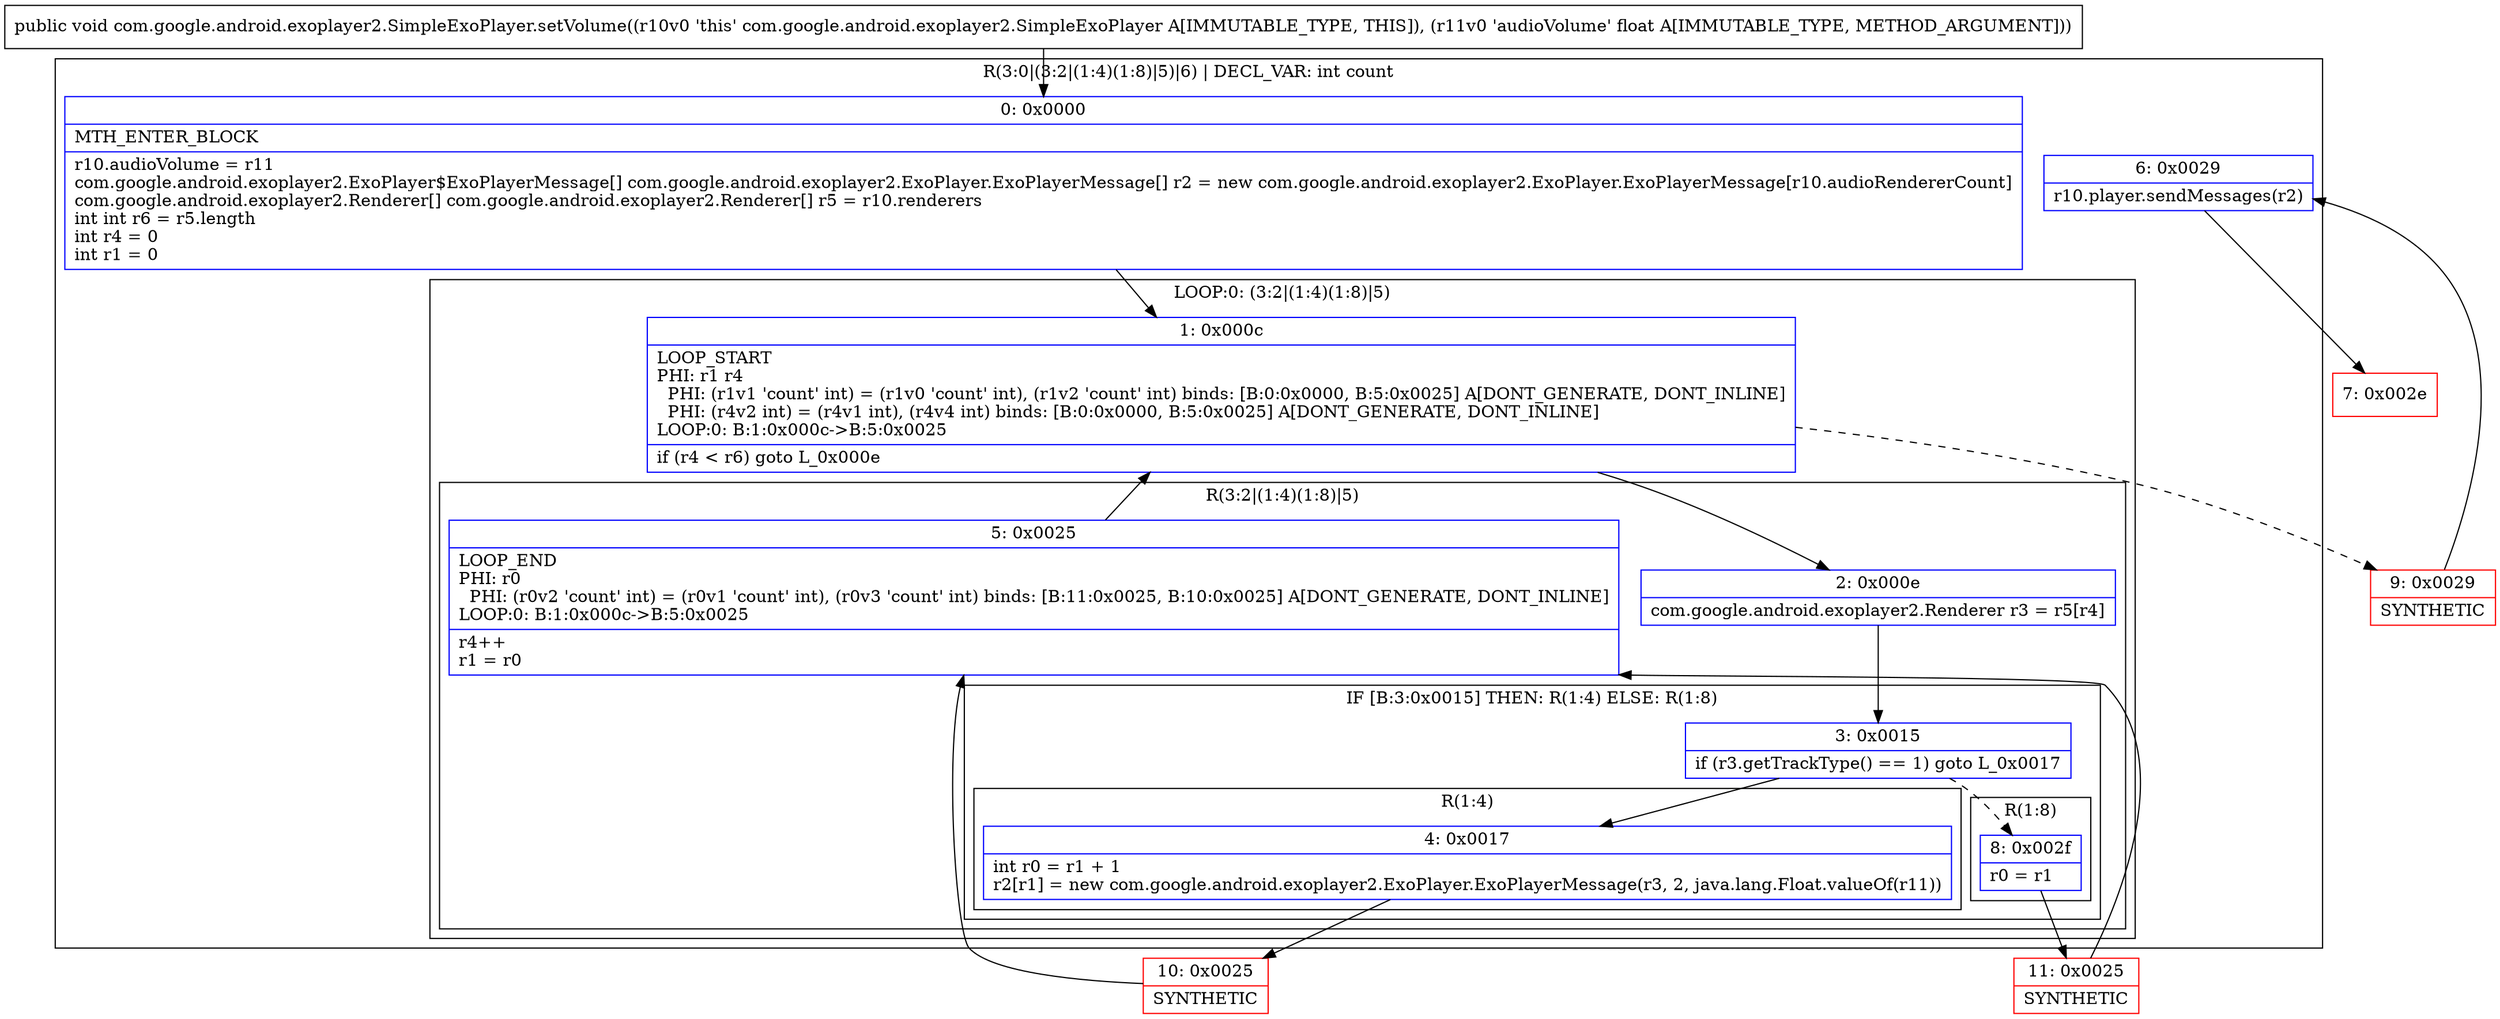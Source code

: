 digraph "CFG forcom.google.android.exoplayer2.SimpleExoPlayer.setVolume(F)V" {
subgraph cluster_Region_1473966008 {
label = "R(3:0|(3:2|(1:4)(1:8)|5)|6) | DECL_VAR: int count\l";
node [shape=record,color=blue];
Node_0 [shape=record,label="{0\:\ 0x0000|MTH_ENTER_BLOCK\l|r10.audioVolume = r11\lcom.google.android.exoplayer2.ExoPlayer$ExoPlayerMessage[] com.google.android.exoplayer2.ExoPlayer.ExoPlayerMessage[] r2 = new com.google.android.exoplayer2.ExoPlayer.ExoPlayerMessage[r10.audioRendererCount]\lcom.google.android.exoplayer2.Renderer[] com.google.android.exoplayer2.Renderer[] r5 = r10.renderers\lint int r6 = r5.length\lint r4 = 0\lint r1 = 0\l}"];
subgraph cluster_LoopRegion_1872988056 {
label = "LOOP:0: (3:2|(1:4)(1:8)|5)";
node [shape=record,color=blue];
Node_1 [shape=record,label="{1\:\ 0x000c|LOOP_START\lPHI: r1 r4 \l  PHI: (r1v1 'count' int) = (r1v0 'count' int), (r1v2 'count' int) binds: [B:0:0x0000, B:5:0x0025] A[DONT_GENERATE, DONT_INLINE]\l  PHI: (r4v2 int) = (r4v1 int), (r4v4 int) binds: [B:0:0x0000, B:5:0x0025] A[DONT_GENERATE, DONT_INLINE]\lLOOP:0: B:1:0x000c\-\>B:5:0x0025\l|if (r4 \< r6) goto L_0x000e\l}"];
subgraph cluster_Region_1722468092 {
label = "R(3:2|(1:4)(1:8)|5)";
node [shape=record,color=blue];
Node_2 [shape=record,label="{2\:\ 0x000e|com.google.android.exoplayer2.Renderer r3 = r5[r4]\l}"];
subgraph cluster_IfRegion_711297928 {
label = "IF [B:3:0x0015] THEN: R(1:4) ELSE: R(1:8)";
node [shape=record,color=blue];
Node_3 [shape=record,label="{3\:\ 0x0015|if (r3.getTrackType() == 1) goto L_0x0017\l}"];
subgraph cluster_Region_1214363827 {
label = "R(1:4)";
node [shape=record,color=blue];
Node_4 [shape=record,label="{4\:\ 0x0017|int r0 = r1 + 1\lr2[r1] = new com.google.android.exoplayer2.ExoPlayer.ExoPlayerMessage(r3, 2, java.lang.Float.valueOf(r11))\l}"];
}
subgraph cluster_Region_1862533883 {
label = "R(1:8)";
node [shape=record,color=blue];
Node_8 [shape=record,label="{8\:\ 0x002f|r0 = r1\l}"];
}
}
Node_5 [shape=record,label="{5\:\ 0x0025|LOOP_END\lPHI: r0 \l  PHI: (r0v2 'count' int) = (r0v1 'count' int), (r0v3 'count' int) binds: [B:11:0x0025, B:10:0x0025] A[DONT_GENERATE, DONT_INLINE]\lLOOP:0: B:1:0x000c\-\>B:5:0x0025\l|r4++\lr1 = r0\l}"];
}
}
Node_6 [shape=record,label="{6\:\ 0x0029|r10.player.sendMessages(r2)\l}"];
}
Node_7 [shape=record,color=red,label="{7\:\ 0x002e}"];
Node_9 [shape=record,color=red,label="{9\:\ 0x0029|SYNTHETIC\l}"];
Node_10 [shape=record,color=red,label="{10\:\ 0x0025|SYNTHETIC\l}"];
Node_11 [shape=record,color=red,label="{11\:\ 0x0025|SYNTHETIC\l}"];
MethodNode[shape=record,label="{public void com.google.android.exoplayer2.SimpleExoPlayer.setVolume((r10v0 'this' com.google.android.exoplayer2.SimpleExoPlayer A[IMMUTABLE_TYPE, THIS]), (r11v0 'audioVolume' float A[IMMUTABLE_TYPE, METHOD_ARGUMENT])) }"];
MethodNode -> Node_0;
Node_0 -> Node_1;
Node_1 -> Node_2;
Node_1 -> Node_9[style=dashed];
Node_2 -> Node_3;
Node_3 -> Node_4;
Node_3 -> Node_8[style=dashed];
Node_4 -> Node_10;
Node_8 -> Node_11;
Node_5 -> Node_1;
Node_6 -> Node_7;
Node_9 -> Node_6;
Node_10 -> Node_5;
Node_11 -> Node_5;
}

